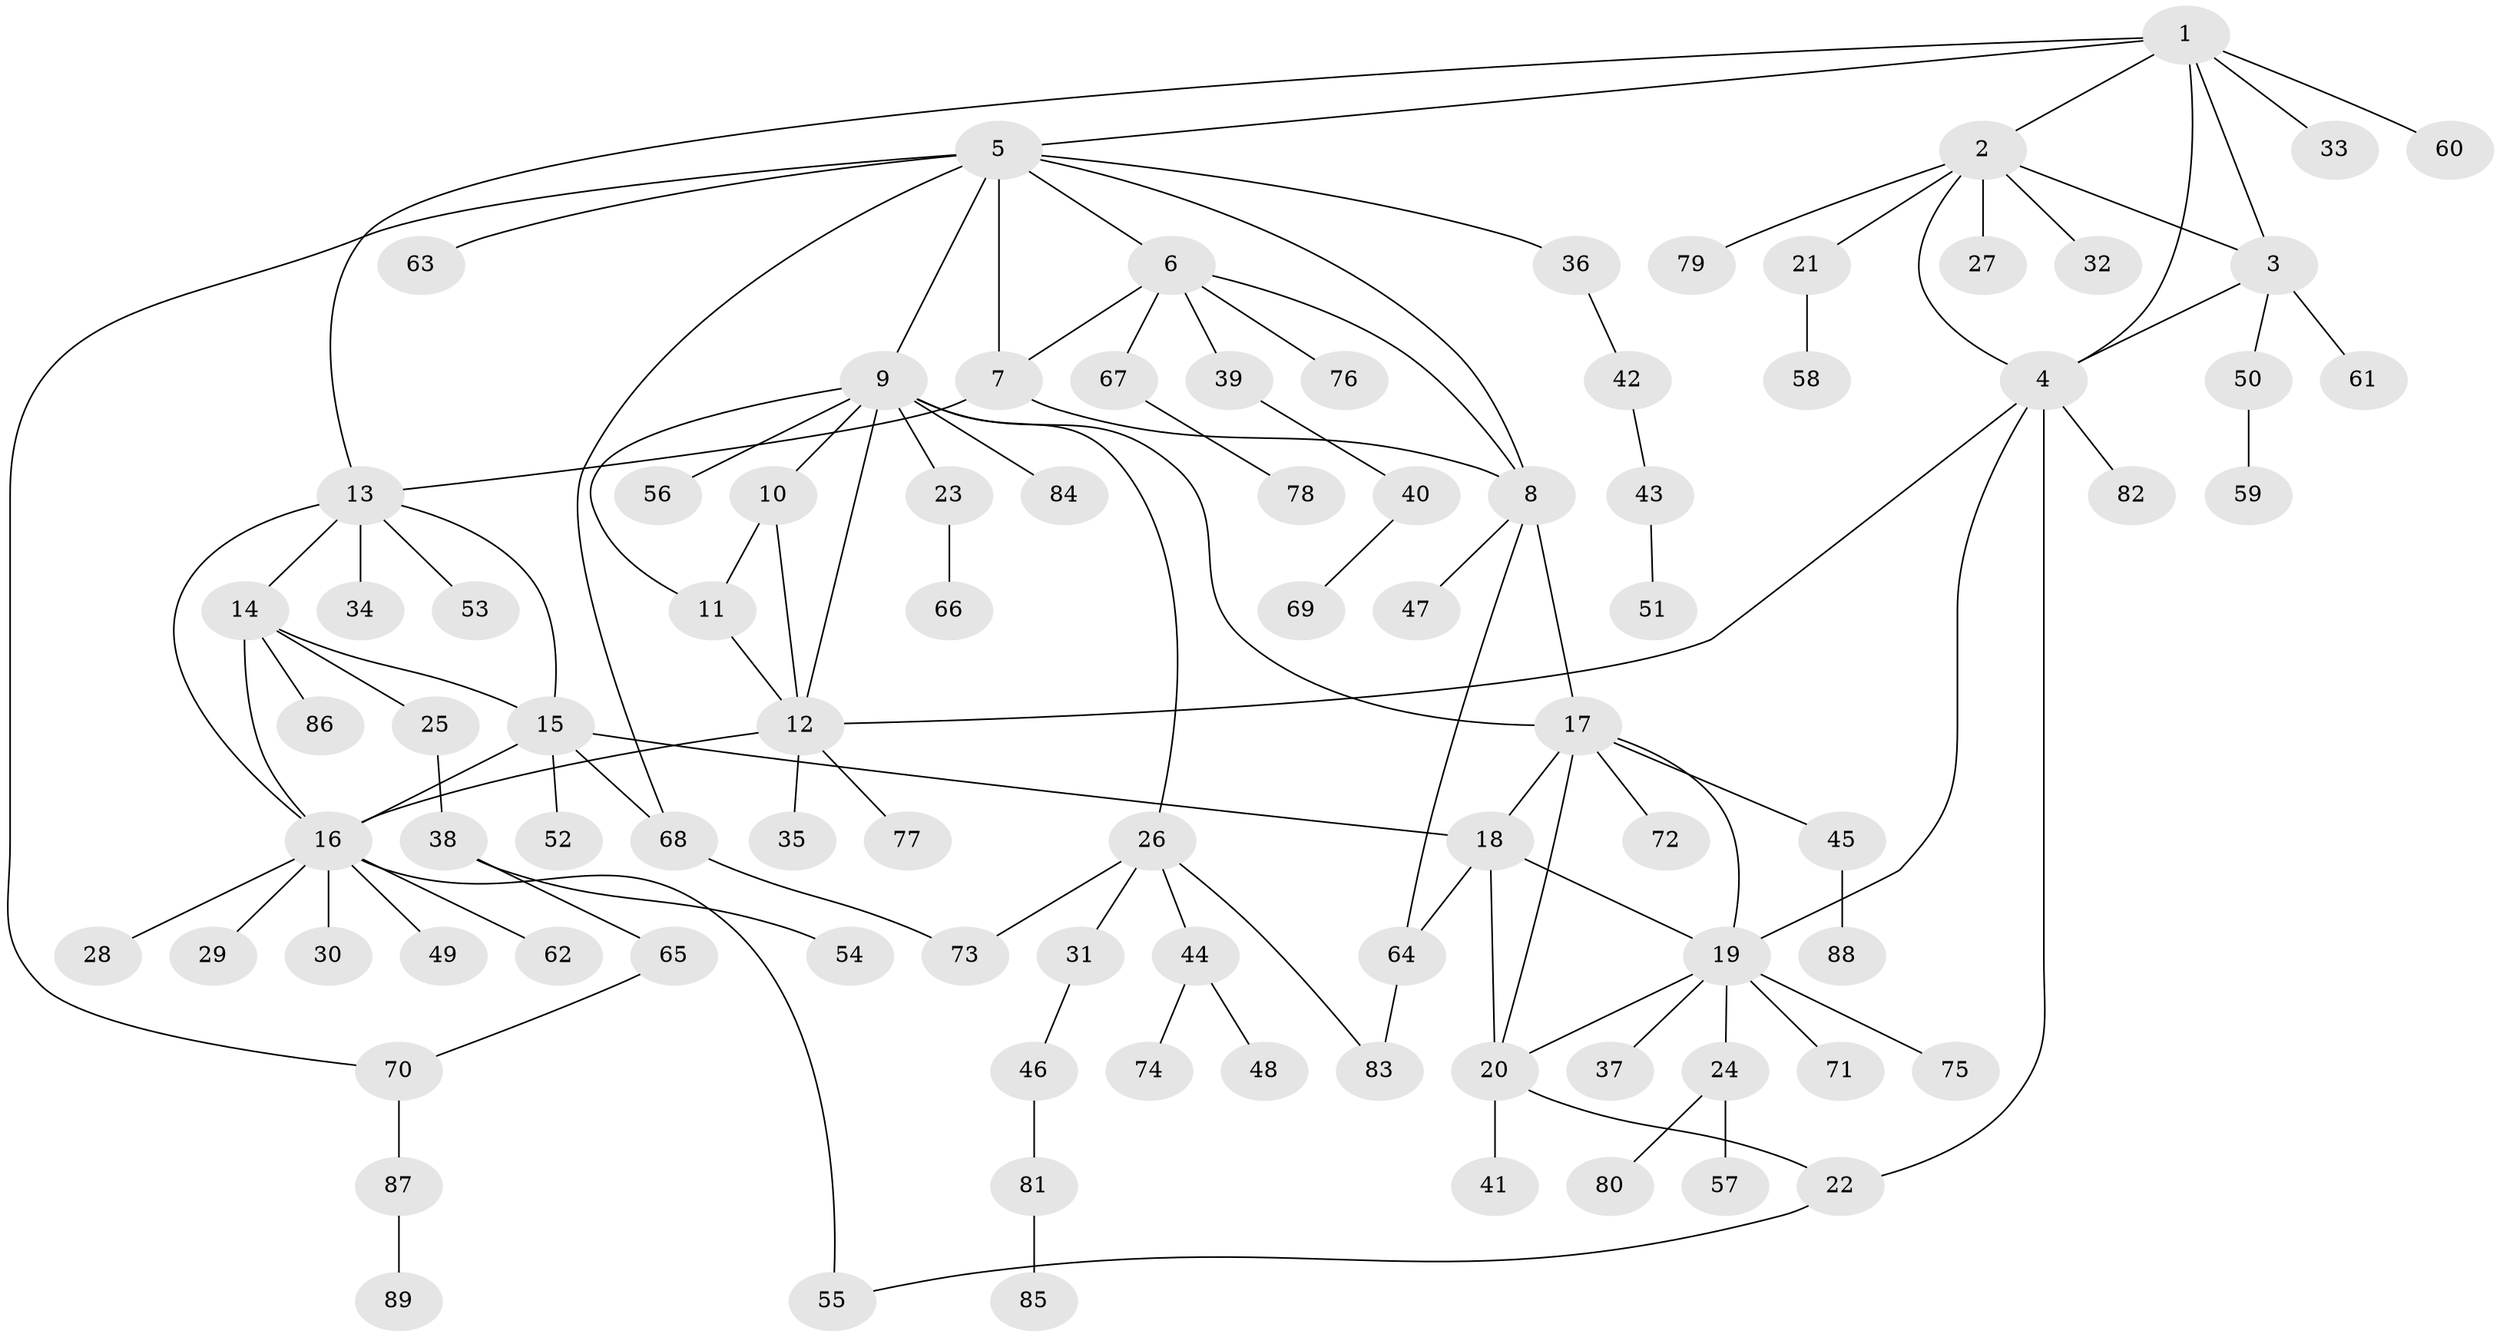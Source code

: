 // coarse degree distribution, {1: 0.42592592592592593, 9: 0.018518518518518517, 6: 0.1111111111111111, 2: 0.16666666666666666, 5: 0.09259259259259259, 7: 0.037037037037037035, 4: 0.07407407407407407, 3: 0.05555555555555555, 8: 0.018518518518518517}
// Generated by graph-tools (version 1.1) at 2025/37/03/04/25 23:37:45]
// undirected, 89 vertices, 116 edges
graph export_dot {
  node [color=gray90,style=filled];
  1;
  2;
  3;
  4;
  5;
  6;
  7;
  8;
  9;
  10;
  11;
  12;
  13;
  14;
  15;
  16;
  17;
  18;
  19;
  20;
  21;
  22;
  23;
  24;
  25;
  26;
  27;
  28;
  29;
  30;
  31;
  32;
  33;
  34;
  35;
  36;
  37;
  38;
  39;
  40;
  41;
  42;
  43;
  44;
  45;
  46;
  47;
  48;
  49;
  50;
  51;
  52;
  53;
  54;
  55;
  56;
  57;
  58;
  59;
  60;
  61;
  62;
  63;
  64;
  65;
  66;
  67;
  68;
  69;
  70;
  71;
  72;
  73;
  74;
  75;
  76;
  77;
  78;
  79;
  80;
  81;
  82;
  83;
  84;
  85;
  86;
  87;
  88;
  89;
  1 -- 2;
  1 -- 3;
  1 -- 4;
  1 -- 5;
  1 -- 13;
  1 -- 33;
  1 -- 60;
  2 -- 3;
  2 -- 4;
  2 -- 21;
  2 -- 27;
  2 -- 32;
  2 -- 79;
  3 -- 4;
  3 -- 50;
  3 -- 61;
  4 -- 12;
  4 -- 19;
  4 -- 22;
  4 -- 82;
  5 -- 6;
  5 -- 7;
  5 -- 8;
  5 -- 9;
  5 -- 36;
  5 -- 63;
  5 -- 68;
  5 -- 70;
  6 -- 7;
  6 -- 8;
  6 -- 39;
  6 -- 67;
  6 -- 76;
  7 -- 8;
  7 -- 13;
  8 -- 17;
  8 -- 47;
  8 -- 64;
  9 -- 10;
  9 -- 11;
  9 -- 12;
  9 -- 17;
  9 -- 23;
  9 -- 26;
  9 -- 56;
  9 -- 84;
  10 -- 11;
  10 -- 12;
  11 -- 12;
  12 -- 16;
  12 -- 35;
  12 -- 77;
  13 -- 14;
  13 -- 15;
  13 -- 16;
  13 -- 34;
  13 -- 53;
  14 -- 15;
  14 -- 16;
  14 -- 25;
  14 -- 86;
  15 -- 16;
  15 -- 18;
  15 -- 52;
  15 -- 68;
  16 -- 28;
  16 -- 29;
  16 -- 30;
  16 -- 49;
  16 -- 55;
  16 -- 62;
  17 -- 18;
  17 -- 19;
  17 -- 20;
  17 -- 45;
  17 -- 72;
  18 -- 19;
  18 -- 20;
  18 -- 64;
  19 -- 20;
  19 -- 24;
  19 -- 37;
  19 -- 71;
  19 -- 75;
  20 -- 22;
  20 -- 41;
  21 -- 58;
  22 -- 55;
  23 -- 66;
  24 -- 57;
  24 -- 80;
  25 -- 38;
  26 -- 31;
  26 -- 44;
  26 -- 73;
  26 -- 83;
  31 -- 46;
  36 -- 42;
  38 -- 54;
  38 -- 65;
  39 -- 40;
  40 -- 69;
  42 -- 43;
  43 -- 51;
  44 -- 48;
  44 -- 74;
  45 -- 88;
  46 -- 81;
  50 -- 59;
  64 -- 83;
  65 -- 70;
  67 -- 78;
  68 -- 73;
  70 -- 87;
  81 -- 85;
  87 -- 89;
}
